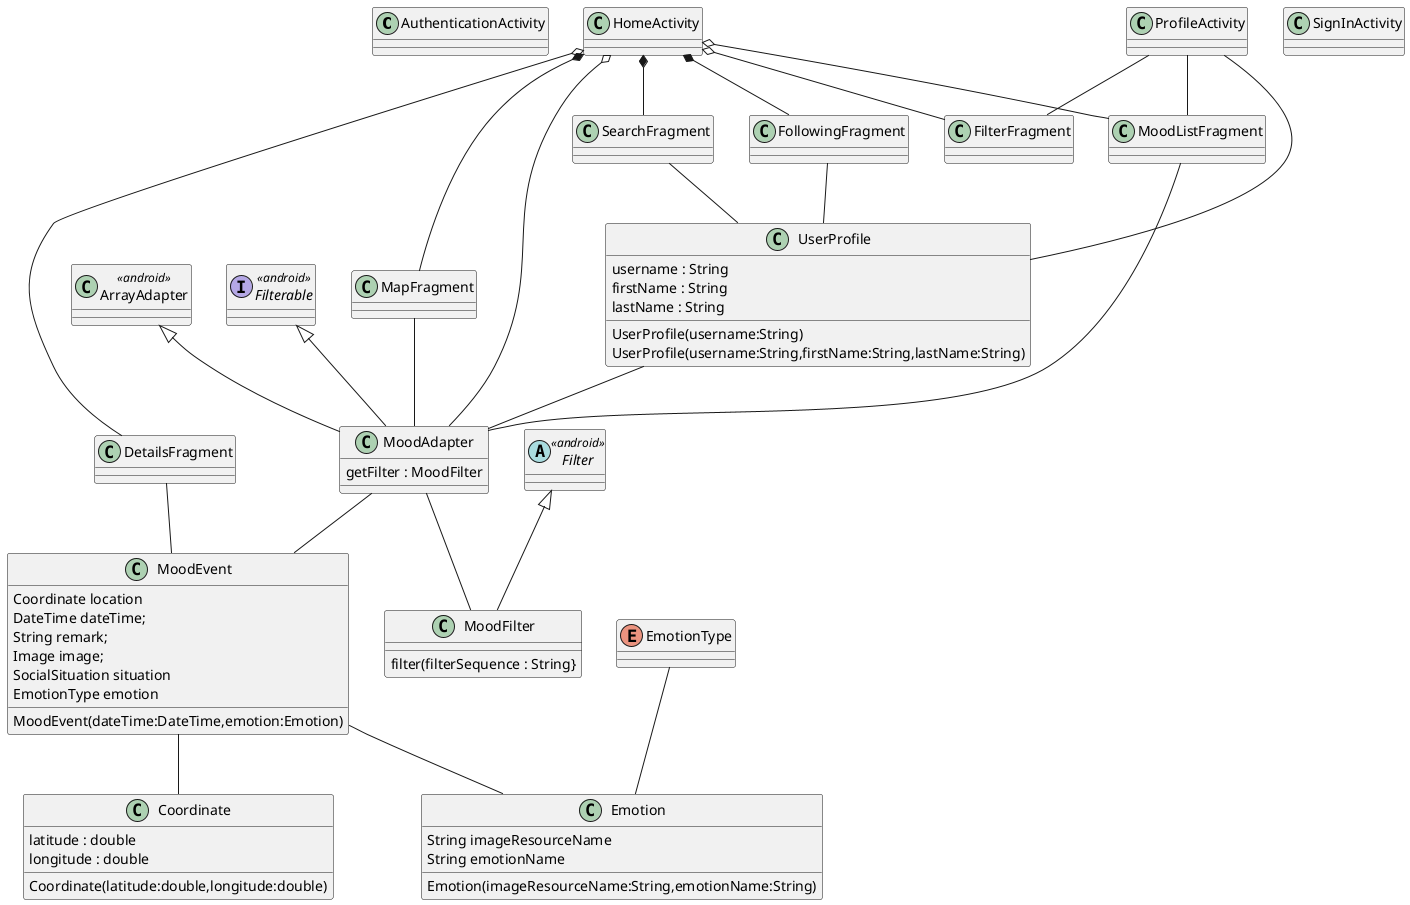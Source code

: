 @startuml

class AuthenticationActivity
class HomeActivity
class ProfileActivity
class SignInActivity

class UserProfile {
    username : String
    firstName : String
    lastName : String
    UserProfile(username:String)
    UserProfile(username:String,firstName:String,lastName:String)
}

class MoodEvent {
    Coordinate location
    DateTime dateTime;
    String remark;
    Image image;
    SocialSituation situation
    EmotionType emotion
    MoodEvent(dateTime:DateTime,emotion:Emotion)
}

class Emotion {
    String imageResourceName
    String emotionName
    Emotion(imageResourceName:String,emotionName:String)
}

HomeActivity *-- MapFragment
HomeActivity o-- MoodListFragment
HomeActivity o-- MoodAdapter
HomeActivity *-- SearchFragment
HomeActivity *-- FollowingFragment
HomeActivity o-- FilterFragment
HomeActivity o-- DetailsFragment

abstract class Filter <<android>>
class FilterFragment

ProfileActivity -- UserProfile
ProfileActivity -- MoodListFragment
ProfileActivity -- FilterFragment

FollowingFragment -- UserProfile
SearchFragment -- UserProfile

MapFragment -- MoodAdapter

MoodListFragment -- MoodAdapter

DetailsFragment -- MoodEvent

class Coordinate {
    latitude : double
    longitude : double
    Coordinate(latitude:double,longitude:double)
}

MoodEvent -- Coordinate

class MoodAdapter {
    getFilter : MoodFilter
}

MoodAdapter -- MoodFilter

class MoodFilter {
    filter(filterSequence : String}
}

abstract class Filter <<android>> 
Filter <|-- MoodFilter

UserProfile -- MoodAdapter

class ArrayAdapter <<android>>
ArrayAdapter <|-- MoodAdapter

MoodAdapter -- MoodEvent
interface Filterable <<android>>
Filterable <|-- MoodAdapter

MoodEvent -- Emotion

enum EmotionType
EmotionType -- Emotion

@enduml
